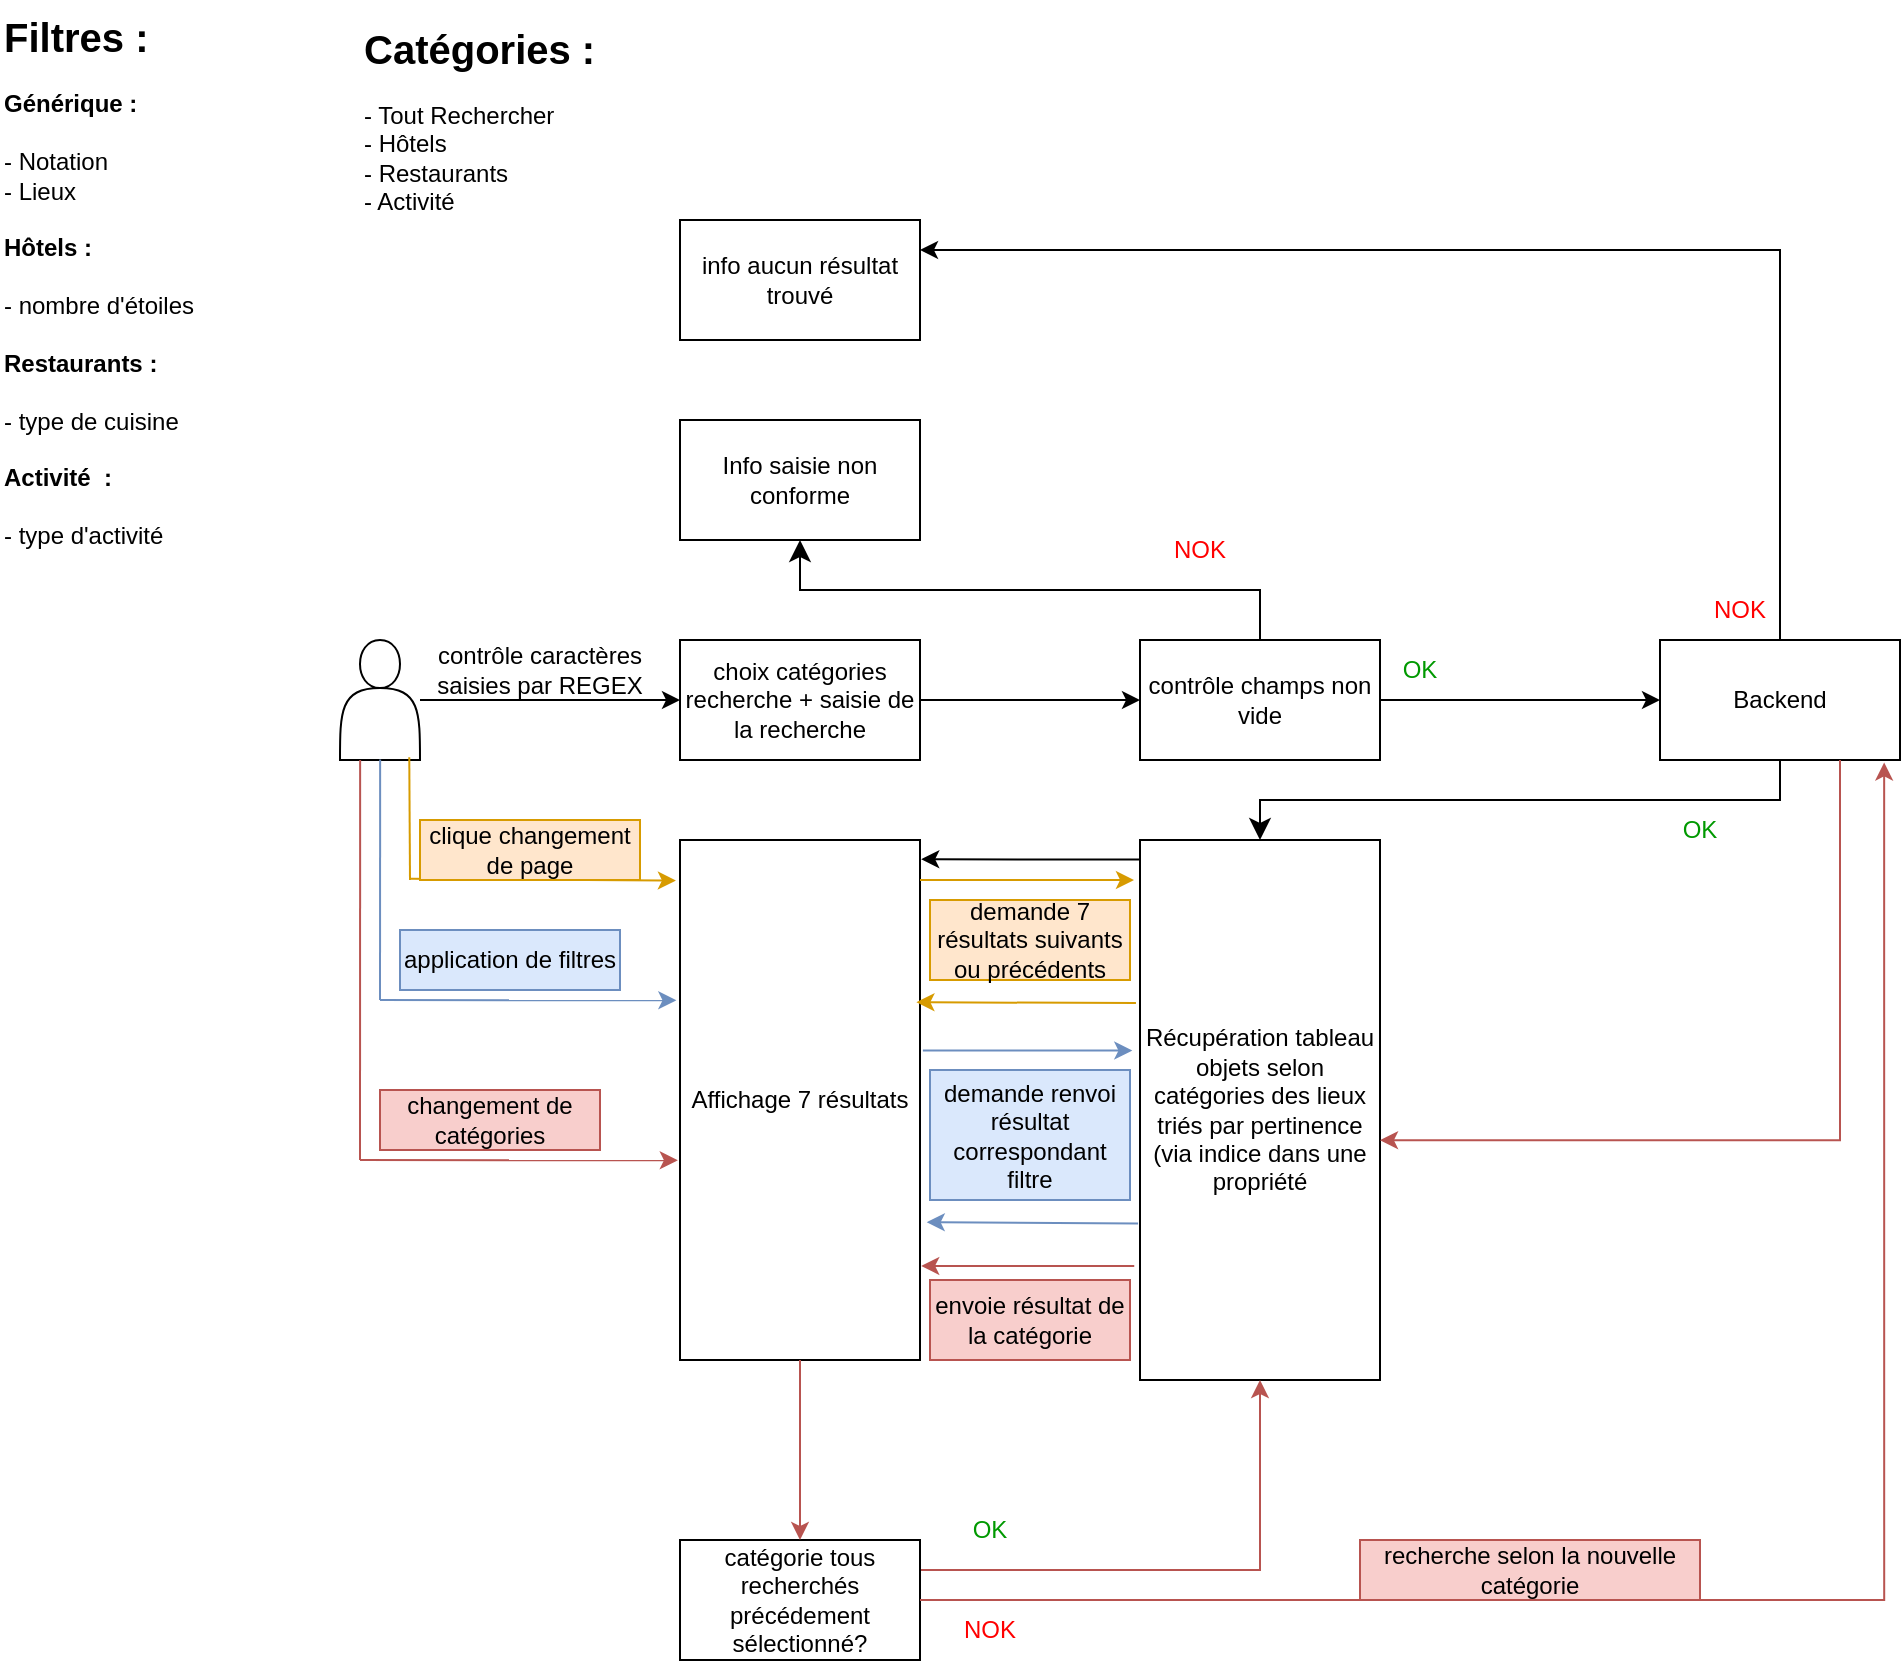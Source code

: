 <mxfile version="24.4.13" type="github">
  <diagram name="Page-1" id="-OZIe05YQaMjz7e-lakk">
    <mxGraphModel dx="2577" dy="870" grid="1" gridSize="10" guides="1" tooltips="1" connect="1" arrows="1" fold="1" page="1" pageScale="1" pageWidth="827" pageHeight="1169" math="0" shadow="0">
      <root>
        <mxCell id="0" />
        <mxCell id="1" parent="0" />
        <mxCell id="jqsIoBwaRQyOEGOpOjdC-4" style="edgeStyle=orthogonalEdgeStyle;rounded=0;orthogonalLoop=1;jettySize=auto;html=1;entryX=0;entryY=0.5;entryDx=0;entryDy=0;" edge="1" parent="1" source="jqsIoBwaRQyOEGOpOjdC-1" target="jqsIoBwaRQyOEGOpOjdC-2">
          <mxGeometry relative="1" as="geometry" />
        </mxCell>
        <mxCell id="jqsIoBwaRQyOEGOpOjdC-1" value="" style="shape=actor;whiteSpace=wrap;html=1;" vertex="1" parent="1">
          <mxGeometry x="20" y="330" width="40" height="60" as="geometry" />
        </mxCell>
        <mxCell id="jqsIoBwaRQyOEGOpOjdC-7" style="edgeStyle=orthogonalEdgeStyle;rounded=0;orthogonalLoop=1;jettySize=auto;html=1;" edge="1" parent="1" source="jqsIoBwaRQyOEGOpOjdC-2" target="jqsIoBwaRQyOEGOpOjdC-6">
          <mxGeometry relative="1" as="geometry" />
        </mxCell>
        <mxCell id="jqsIoBwaRQyOEGOpOjdC-2" value="choix catégories recherche + saisie de la recherche" style="rounded=0;whiteSpace=wrap;html=1;" vertex="1" parent="1">
          <mxGeometry x="190" y="330" width="120" height="60" as="geometry" />
        </mxCell>
        <mxCell id="jqsIoBwaRQyOEGOpOjdC-54" style="edgeStyle=orthogonalEdgeStyle;rounded=0;orthogonalLoop=1;jettySize=auto;html=1;entryX=1;entryY=0.25;entryDx=0;entryDy=0;" edge="1" parent="1" source="jqsIoBwaRQyOEGOpOjdC-3" target="jqsIoBwaRQyOEGOpOjdC-53">
          <mxGeometry relative="1" as="geometry">
            <Array as="points">
              <mxPoint x="740" y="135" />
            </Array>
          </mxGeometry>
        </mxCell>
        <mxCell id="jqsIoBwaRQyOEGOpOjdC-3" value="Backend" style="rounded=0;whiteSpace=wrap;html=1;" vertex="1" parent="1">
          <mxGeometry x="680" y="330" width="120" height="60" as="geometry" />
        </mxCell>
        <mxCell id="jqsIoBwaRQyOEGOpOjdC-5" value="contrôle caractères saisies par REGEX" style="text;html=1;align=center;verticalAlign=middle;whiteSpace=wrap;rounded=0;" vertex="1" parent="1">
          <mxGeometry x="60" y="330" width="120" height="30" as="geometry" />
        </mxCell>
        <mxCell id="jqsIoBwaRQyOEGOpOjdC-8" style="edgeStyle=orthogonalEdgeStyle;rounded=0;orthogonalLoop=1;jettySize=auto;html=1;" edge="1" parent="1" source="jqsIoBwaRQyOEGOpOjdC-6" target="jqsIoBwaRQyOEGOpOjdC-3">
          <mxGeometry relative="1" as="geometry" />
        </mxCell>
        <mxCell id="jqsIoBwaRQyOEGOpOjdC-6" value="contrôle champs non vide" style="rounded=0;whiteSpace=wrap;html=1;" vertex="1" parent="1">
          <mxGeometry x="420" y="330" width="120" height="60" as="geometry" />
        </mxCell>
        <mxCell id="jqsIoBwaRQyOEGOpOjdC-9" value="&lt;font color=&quot;#009900&quot;&gt;OK&lt;/font&gt;" style="text;html=1;align=center;verticalAlign=middle;whiteSpace=wrap;rounded=0;" vertex="1" parent="1">
          <mxGeometry x="530" y="330" width="60" height="30" as="geometry" />
        </mxCell>
        <mxCell id="jqsIoBwaRQyOEGOpOjdC-11" value="Info saisie non conforme" style="rounded=0;whiteSpace=wrap;html=1;" vertex="1" parent="1">
          <mxGeometry x="190" y="220" width="120" height="60" as="geometry" />
        </mxCell>
        <mxCell id="jqsIoBwaRQyOEGOpOjdC-13" value="" style="edgeStyle=elbowEdgeStyle;elbow=vertical;endArrow=classic;html=1;curved=0;rounded=0;endSize=8;startSize=8;exitX=0.5;exitY=0;exitDx=0;exitDy=0;" edge="1" parent="1" source="jqsIoBwaRQyOEGOpOjdC-6" target="jqsIoBwaRQyOEGOpOjdC-11">
          <mxGeometry width="50" height="50" relative="1" as="geometry">
            <mxPoint x="430" y="260" as="sourcePoint" />
            <mxPoint x="480" y="210" as="targetPoint" />
          </mxGeometry>
        </mxCell>
        <mxCell id="jqsIoBwaRQyOEGOpOjdC-14" value="&lt;font color=&quot;#ff0000&quot;&gt;NOK&lt;/font&gt;" style="text;html=1;align=center;verticalAlign=middle;whiteSpace=wrap;rounded=0;" vertex="1" parent="1">
          <mxGeometry x="420" y="270" width="60" height="30" as="geometry" />
        </mxCell>
        <mxCell id="jqsIoBwaRQyOEGOpOjdC-15" value="Récupération tableau objets selon catégories des lieux triés par pertinence (via indice dans une propriété" style="rounded=0;whiteSpace=wrap;html=1;" vertex="1" parent="1">
          <mxGeometry x="420" y="430" width="120" height="270" as="geometry" />
        </mxCell>
        <mxCell id="jqsIoBwaRQyOEGOpOjdC-17" value="" style="edgeStyle=elbowEdgeStyle;elbow=vertical;endArrow=classic;html=1;curved=0;rounded=0;endSize=8;startSize=8;" edge="1" parent="1" source="jqsIoBwaRQyOEGOpOjdC-3" target="jqsIoBwaRQyOEGOpOjdC-15">
          <mxGeometry width="50" height="50" relative="1" as="geometry">
            <mxPoint x="400" y="460" as="sourcePoint" />
            <mxPoint x="450" y="410" as="targetPoint" />
          </mxGeometry>
        </mxCell>
        <mxCell id="jqsIoBwaRQyOEGOpOjdC-19" value="Affichage 7 résultats" style="rounded=0;whiteSpace=wrap;html=1;" vertex="1" parent="1">
          <mxGeometry x="190" y="430" width="120" height="260" as="geometry" />
        </mxCell>
        <mxCell id="jqsIoBwaRQyOEGOpOjdC-21" value="" style="endArrow=none;html=1;rounded=0;exitX=0.866;exitY=0.977;exitDx=0;exitDy=0;fillColor=#ffe6cc;strokeColor=#d79b00;exitPerimeter=0;" edge="1" parent="1" source="jqsIoBwaRQyOEGOpOjdC-1">
          <mxGeometry width="50" height="50" relative="1" as="geometry">
            <mxPoint x="290" y="520" as="sourcePoint" />
            <mxPoint x="55" y="450" as="targetPoint" />
          </mxGeometry>
        </mxCell>
        <mxCell id="jqsIoBwaRQyOEGOpOjdC-22" value="" style="endArrow=classic;html=1;rounded=0;entryX=-0.017;entryY=0.078;entryDx=0;entryDy=0;entryPerimeter=0;fillColor=#ffe6cc;strokeColor=#d79b00;exitX=-0.041;exitY=0.981;exitDx=0;exitDy=0;exitPerimeter=0;" edge="1" parent="1" source="jqsIoBwaRQyOEGOpOjdC-23" target="jqsIoBwaRQyOEGOpOjdC-19">
          <mxGeometry width="50" height="50" relative="1" as="geometry">
            <mxPoint x="40" y="450" as="sourcePoint" />
            <mxPoint x="340" y="470" as="targetPoint" />
          </mxGeometry>
        </mxCell>
        <mxCell id="jqsIoBwaRQyOEGOpOjdC-23" value="clique changement de page" style="text;html=1;align=center;verticalAlign=middle;whiteSpace=wrap;rounded=0;fillColor=#ffe6cc;strokeColor=#d79b00;" vertex="1" parent="1">
          <mxGeometry x="60" y="420" width="110" height="30" as="geometry" />
        </mxCell>
        <mxCell id="jqsIoBwaRQyOEGOpOjdC-26" style="edgeStyle=orthogonalEdgeStyle;rounded=0;orthogonalLoop=1;jettySize=auto;html=1;entryX=1.005;entryY=0.037;entryDx=0;entryDy=0;entryPerimeter=0;exitX=0;exitY=0.036;exitDx=0;exitDy=0;exitPerimeter=0;" edge="1" parent="1" source="jqsIoBwaRQyOEGOpOjdC-15" target="jqsIoBwaRQyOEGOpOjdC-19">
          <mxGeometry relative="1" as="geometry" />
        </mxCell>
        <mxCell id="jqsIoBwaRQyOEGOpOjdC-27" value="" style="endArrow=classic;html=1;rounded=0;exitX=1;exitY=0.25;exitDx=0;exitDy=0;fillColor=#ffe6cc;strokeColor=#d79b00;" edge="1" parent="1">
          <mxGeometry width="50" height="50" relative="1" as="geometry">
            <mxPoint x="310" y="450" as="sourcePoint" />
            <mxPoint x="417" y="450" as="targetPoint" />
          </mxGeometry>
        </mxCell>
        <mxCell id="jqsIoBwaRQyOEGOpOjdC-28" value="demande 7 résultats suivants ou précédents" style="text;html=1;align=center;verticalAlign=middle;whiteSpace=wrap;rounded=0;fillColor=#ffe6cc;strokeColor=#d79b00;" vertex="1" parent="1">
          <mxGeometry x="315" y="460" width="100" height="40" as="geometry" />
        </mxCell>
        <mxCell id="jqsIoBwaRQyOEGOpOjdC-30" value="" style="endArrow=classic;html=1;rounded=0;exitX=-0.017;exitY=0.302;exitDx=0;exitDy=0;exitPerimeter=0;fillColor=#ffe6cc;strokeColor=#d79b00;entryX=0.985;entryY=0.312;entryDx=0;entryDy=0;entryPerimeter=0;" edge="1" parent="1" source="jqsIoBwaRQyOEGOpOjdC-15" target="jqsIoBwaRQyOEGOpOjdC-19">
          <mxGeometry width="50" height="50" relative="1" as="geometry">
            <mxPoint x="415.2" y="510.0" as="sourcePoint" />
            <mxPoint x="310" y="510" as="targetPoint" />
          </mxGeometry>
        </mxCell>
        <mxCell id="jqsIoBwaRQyOEGOpOjdC-32" value="" style="endArrow=none;html=1;rounded=0;entryX=0.627;entryY=0.995;entryDx=0;entryDy=0;entryPerimeter=0;fillColor=#dae8fc;strokeColor=#6c8ebf;" edge="1" parent="1">
          <mxGeometry width="50" height="50" relative="1" as="geometry">
            <mxPoint x="40" y="510" as="sourcePoint" />
            <mxPoint x="40.08" y="389.7" as="targetPoint" />
          </mxGeometry>
        </mxCell>
        <mxCell id="jqsIoBwaRQyOEGOpOjdC-33" value="" style="endArrow=classic;html=1;rounded=0;entryX=-0.015;entryY=0.193;entryDx=0;entryDy=0;entryPerimeter=0;fillColor=#dae8fc;strokeColor=#6c8ebf;" edge="1" parent="1">
          <mxGeometry width="50" height="50" relative="1" as="geometry">
            <mxPoint x="40" y="510" as="sourcePoint" />
            <mxPoint x="188.2" y="510.18" as="targetPoint" />
          </mxGeometry>
        </mxCell>
        <mxCell id="jqsIoBwaRQyOEGOpOjdC-34" value="application de filtres" style="text;html=1;align=center;verticalAlign=middle;whiteSpace=wrap;rounded=0;fillColor=#dae8fc;strokeColor=#6c8ebf;" vertex="1" parent="1">
          <mxGeometry x="50" y="475" width="110" height="30" as="geometry" />
        </mxCell>
        <mxCell id="jqsIoBwaRQyOEGOpOjdC-35" value="" style="endArrow=classic;html=1;rounded=0;exitX=1.012;exitY=0.405;exitDx=0;exitDy=0;exitPerimeter=0;entryX=-0.032;entryY=0.39;entryDx=0;entryDy=0;entryPerimeter=0;fillColor=#dae8fc;strokeColor=#6c8ebf;" edge="1" parent="1" source="jqsIoBwaRQyOEGOpOjdC-19" target="jqsIoBwaRQyOEGOpOjdC-15">
          <mxGeometry width="50" height="50" relative="1" as="geometry">
            <mxPoint x="290" y="610" as="sourcePoint" />
            <mxPoint x="340" y="560" as="targetPoint" />
          </mxGeometry>
        </mxCell>
        <mxCell id="jqsIoBwaRQyOEGOpOjdC-36" value="demande renvoi résultat correspondant filtre" style="text;html=1;align=center;verticalAlign=middle;whiteSpace=wrap;rounded=0;fillColor=#dae8fc;strokeColor=#6c8ebf;" vertex="1" parent="1">
          <mxGeometry x="315" y="545" width="100" height="65" as="geometry" />
        </mxCell>
        <mxCell id="jqsIoBwaRQyOEGOpOjdC-37" value="" style="endArrow=classic;html=1;rounded=0;exitX=-0.008;exitY=0.71;exitDx=0;exitDy=0;exitPerimeter=0;entryX=1.028;entryY=0.735;entryDx=0;entryDy=0;entryPerimeter=0;fillColor=#dae8fc;strokeColor=#6c8ebf;" edge="1" parent="1" source="jqsIoBwaRQyOEGOpOjdC-15" target="jqsIoBwaRQyOEGOpOjdC-19">
          <mxGeometry width="50" height="50" relative="1" as="geometry">
            <mxPoint x="290" y="610" as="sourcePoint" />
            <mxPoint x="340" y="560" as="targetPoint" />
          </mxGeometry>
        </mxCell>
        <mxCell id="jqsIoBwaRQyOEGOpOjdC-38" value="" style="endArrow=none;html=1;rounded=0;entryX=0.627;entryY=0.995;entryDx=0;entryDy=0;entryPerimeter=0;fillColor=#f8cecc;strokeColor=#b85450;" edge="1" parent="1">
          <mxGeometry width="50" height="50" relative="1" as="geometry">
            <mxPoint x="30" y="590" as="sourcePoint" />
            <mxPoint x="30.08" y="390.0" as="targetPoint" />
          </mxGeometry>
        </mxCell>
        <mxCell id="jqsIoBwaRQyOEGOpOjdC-39" value="" style="endArrow=classic;html=1;rounded=0;entryX=-0.009;entryY=0.616;entryDx=0;entryDy=0;entryPerimeter=0;fillColor=#f8cecc;strokeColor=#b85450;" edge="1" parent="1" target="jqsIoBwaRQyOEGOpOjdC-19">
          <mxGeometry width="50" height="50" relative="1" as="geometry">
            <mxPoint x="30" y="590" as="sourcePoint" />
            <mxPoint x="120" y="430" as="targetPoint" />
          </mxGeometry>
        </mxCell>
        <mxCell id="jqsIoBwaRQyOEGOpOjdC-40" value="changement de catégories" style="text;html=1;align=center;verticalAlign=middle;whiteSpace=wrap;rounded=0;fillColor=#f8cecc;strokeColor=#b85450;" vertex="1" parent="1">
          <mxGeometry x="40" y="555" width="110" height="30" as="geometry" />
        </mxCell>
        <mxCell id="jqsIoBwaRQyOEGOpOjdC-43" style="edgeStyle=orthogonalEdgeStyle;rounded=0;orthogonalLoop=1;jettySize=auto;html=1;exitX=1;exitY=0.25;exitDx=0;exitDy=0;fillColor=#f8cecc;strokeColor=#b85450;" edge="1" parent="1" source="jqsIoBwaRQyOEGOpOjdC-41" target="jqsIoBwaRQyOEGOpOjdC-15">
          <mxGeometry relative="1" as="geometry" />
        </mxCell>
        <mxCell id="jqsIoBwaRQyOEGOpOjdC-41" value="catégorie tous recherchés précédement sélectionné?" style="rounded=0;whiteSpace=wrap;html=1;" vertex="1" parent="1">
          <mxGeometry x="190" y="780" width="120" height="60" as="geometry" />
        </mxCell>
        <mxCell id="jqsIoBwaRQyOEGOpOjdC-42" value="" style="endArrow=classic;html=1;rounded=0;exitX=0.5;exitY=1;exitDx=0;exitDy=0;entryX=0.5;entryY=0;entryDx=0;entryDy=0;fillColor=#f8cecc;strokeColor=#b85450;" edge="1" parent="1" source="jqsIoBwaRQyOEGOpOjdC-19" target="jqsIoBwaRQyOEGOpOjdC-41">
          <mxGeometry width="50" height="50" relative="1" as="geometry">
            <mxPoint x="240" y="720" as="sourcePoint" />
            <mxPoint x="290" y="670" as="targetPoint" />
          </mxGeometry>
        </mxCell>
        <mxCell id="jqsIoBwaRQyOEGOpOjdC-44" value="&lt;font color=&quot;#009900&quot;&gt;OK&lt;/font&gt;" style="text;html=1;align=center;verticalAlign=middle;whiteSpace=wrap;rounded=0;" vertex="1" parent="1">
          <mxGeometry x="315" y="760" width="60" height="30" as="geometry" />
        </mxCell>
        <mxCell id="jqsIoBwaRQyOEGOpOjdC-45" value="" style="endArrow=classic;html=1;rounded=0;exitX=-0.024;exitY=0.789;exitDx=0;exitDy=0;exitPerimeter=0;entryX=1.005;entryY=0.819;entryDx=0;entryDy=0;entryPerimeter=0;fillColor=#f8cecc;strokeColor=#b85450;" edge="1" parent="1" source="jqsIoBwaRQyOEGOpOjdC-15" target="jqsIoBwaRQyOEGOpOjdC-19">
          <mxGeometry width="50" height="50" relative="1" as="geometry">
            <mxPoint x="240" y="780" as="sourcePoint" />
            <mxPoint x="290" y="730" as="targetPoint" />
          </mxGeometry>
        </mxCell>
        <mxCell id="jqsIoBwaRQyOEGOpOjdC-46" value="envoie résultat de la catégorie" style="text;html=1;align=center;verticalAlign=middle;whiteSpace=wrap;rounded=0;fillColor=#f8cecc;strokeColor=#b85450;" vertex="1" parent="1">
          <mxGeometry x="315" y="650" width="100" height="40" as="geometry" />
        </mxCell>
        <mxCell id="jqsIoBwaRQyOEGOpOjdC-47" style="edgeStyle=orthogonalEdgeStyle;rounded=0;orthogonalLoop=1;jettySize=auto;html=1;entryX=0.934;entryY=1.02;entryDx=0;entryDy=0;entryPerimeter=0;fillColor=#f8cecc;strokeColor=#b85450;" edge="1" parent="1" source="jqsIoBwaRQyOEGOpOjdC-41" target="jqsIoBwaRQyOEGOpOjdC-3">
          <mxGeometry relative="1" as="geometry" />
        </mxCell>
        <mxCell id="jqsIoBwaRQyOEGOpOjdC-48" value="&lt;font color=&quot;#ff0000&quot;&gt;NOK&lt;/font&gt;" style="text;html=1;align=center;verticalAlign=middle;whiteSpace=wrap;rounded=0;" vertex="1" parent="1">
          <mxGeometry x="315" y="810" width="60" height="30" as="geometry" />
        </mxCell>
        <mxCell id="jqsIoBwaRQyOEGOpOjdC-49" value="recherche selon la nouvelle catégorie" style="text;html=1;align=center;verticalAlign=middle;whiteSpace=wrap;rounded=0;fillColor=#f8cecc;strokeColor=#b85450;" vertex="1" parent="1">
          <mxGeometry x="530" y="780" width="170" height="30" as="geometry" />
        </mxCell>
        <mxCell id="jqsIoBwaRQyOEGOpOjdC-50" style="edgeStyle=orthogonalEdgeStyle;rounded=0;orthogonalLoop=1;jettySize=auto;html=1;entryX=1;entryY=0.556;entryDx=0;entryDy=0;entryPerimeter=0;fillColor=#f8cecc;strokeColor=#b85450;" edge="1" parent="1" source="jqsIoBwaRQyOEGOpOjdC-3" target="jqsIoBwaRQyOEGOpOjdC-15">
          <mxGeometry relative="1" as="geometry">
            <Array as="points">
              <mxPoint x="770" y="580" />
            </Array>
          </mxGeometry>
        </mxCell>
        <mxCell id="jqsIoBwaRQyOEGOpOjdC-52" value="&lt;font color=&quot;#009900&quot;&gt;OK&lt;/font&gt;" style="text;html=1;align=center;verticalAlign=middle;whiteSpace=wrap;rounded=0;" vertex="1" parent="1">
          <mxGeometry x="670" y="410" width="60" height="30" as="geometry" />
        </mxCell>
        <mxCell id="jqsIoBwaRQyOEGOpOjdC-53" value="info aucun résultat trouvé" style="rounded=0;whiteSpace=wrap;html=1;" vertex="1" parent="1">
          <mxGeometry x="190" y="120" width="120" height="60" as="geometry" />
        </mxCell>
        <mxCell id="jqsIoBwaRQyOEGOpOjdC-55" value="&lt;font color=&quot;#ff0000&quot;&gt;NOK&lt;/font&gt;" style="text;html=1;align=center;verticalAlign=middle;whiteSpace=wrap;rounded=0;" vertex="1" parent="1">
          <mxGeometry x="690" y="300" width="60" height="30" as="geometry" />
        </mxCell>
        <mxCell id="jqsIoBwaRQyOEGOpOjdC-58" value="&lt;b&gt;&lt;font style=&quot;font-size: 20px;&quot;&gt;Catégories :&lt;/font&gt;&lt;/b&gt;&lt;div&gt;&lt;b&gt;&lt;br&gt;&lt;/b&gt;&lt;div&gt;- Tout Rechercher&lt;/div&gt;&lt;div&gt;- Hôtels&lt;/div&gt;&lt;div&gt;- Restaurants&lt;/div&gt;&lt;div&gt;- Activité&lt;/div&gt;&lt;/div&gt;" style="text;html=1;align=left;verticalAlign=middle;whiteSpace=wrap;rounded=0;" vertex="1" parent="1">
          <mxGeometry x="30" y="10" width="120" height="120" as="geometry" />
        </mxCell>
        <mxCell id="jqsIoBwaRQyOEGOpOjdC-59" value="&lt;b&gt;&lt;font style=&quot;font-size: 20px;&quot;&gt;Filtres :&lt;/font&gt;&lt;/b&gt;&lt;div&gt;&lt;b&gt;&lt;br&gt;&lt;/b&gt;&lt;/div&gt;&lt;div&gt;&lt;b&gt;Générique :&amp;nbsp;&lt;/b&gt;&lt;/div&gt;&lt;div&gt;&lt;b&gt;&lt;br&gt;&lt;/b&gt;&lt;div&gt;&lt;span style=&quot;background-color: initial;&quot;&gt;- Notation&lt;/span&gt;&lt;/div&gt;&lt;div&gt;&lt;span style=&quot;background-color: initial;&quot;&gt;- Lieux&amp;nbsp;&lt;/span&gt;&lt;/div&gt;&lt;div&gt;&lt;br&gt;&lt;/div&gt;&lt;div&gt;&lt;b&gt;Hôtels :&lt;/b&gt;&lt;br&gt;&lt;/div&gt;&lt;/div&gt;&lt;div&gt;&lt;b&gt;&lt;br&gt;&lt;/b&gt;&lt;/div&gt;&lt;div&gt;- nombre d&#39;étoiles&lt;/div&gt;&lt;div&gt;&lt;br&gt;&lt;/div&gt;&lt;div&gt;&lt;b&gt;Restaurants :&lt;/b&gt;&lt;br&gt;&lt;/div&gt;&lt;div&gt;&lt;br&gt;&lt;/div&gt;&lt;div&gt;- type de cuisine&lt;/div&gt;&lt;div&gt;&lt;br&gt;&lt;/div&gt;&lt;div&gt;&lt;b&gt;Activité&amp;nbsp; :&lt;/b&gt;&lt;br&gt;&lt;/div&gt;&lt;div&gt;&lt;b&gt;&lt;br&gt;&lt;/b&gt;&lt;/div&gt;&lt;div&gt;- type d&#39;activité&lt;/div&gt;" style="text;html=1;align=left;verticalAlign=top;whiteSpace=wrap;rounded=0;" vertex="1" parent="1">
          <mxGeometry x="-150" y="10" width="120" height="340" as="geometry" />
        </mxCell>
      </root>
    </mxGraphModel>
  </diagram>
</mxfile>

